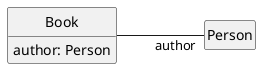 @startuml
skinparam classAttributeIconSize 0
skinparam shadowing false
hide circle
hide empty members
class Book {
author: Person
}
Book -right- "author" Person: "               "
@enduml
